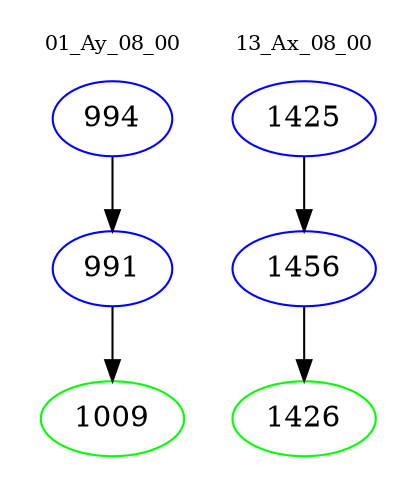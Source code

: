digraph{
subgraph cluster_0 {
color = white
label = "01_Ay_08_00";
fontsize=10;
T0_994 [label="994", color="blue"]
T0_994 -> T0_991 [color="black"]
T0_991 [label="991", color="blue"]
T0_991 -> T0_1009 [color="black"]
T0_1009 [label="1009", color="green"]
}
subgraph cluster_1 {
color = white
label = "13_Ax_08_00";
fontsize=10;
T1_1425 [label="1425", color="blue"]
T1_1425 -> T1_1456 [color="black"]
T1_1456 [label="1456", color="blue"]
T1_1456 -> T1_1426 [color="black"]
T1_1426 [label="1426", color="green"]
}
}
